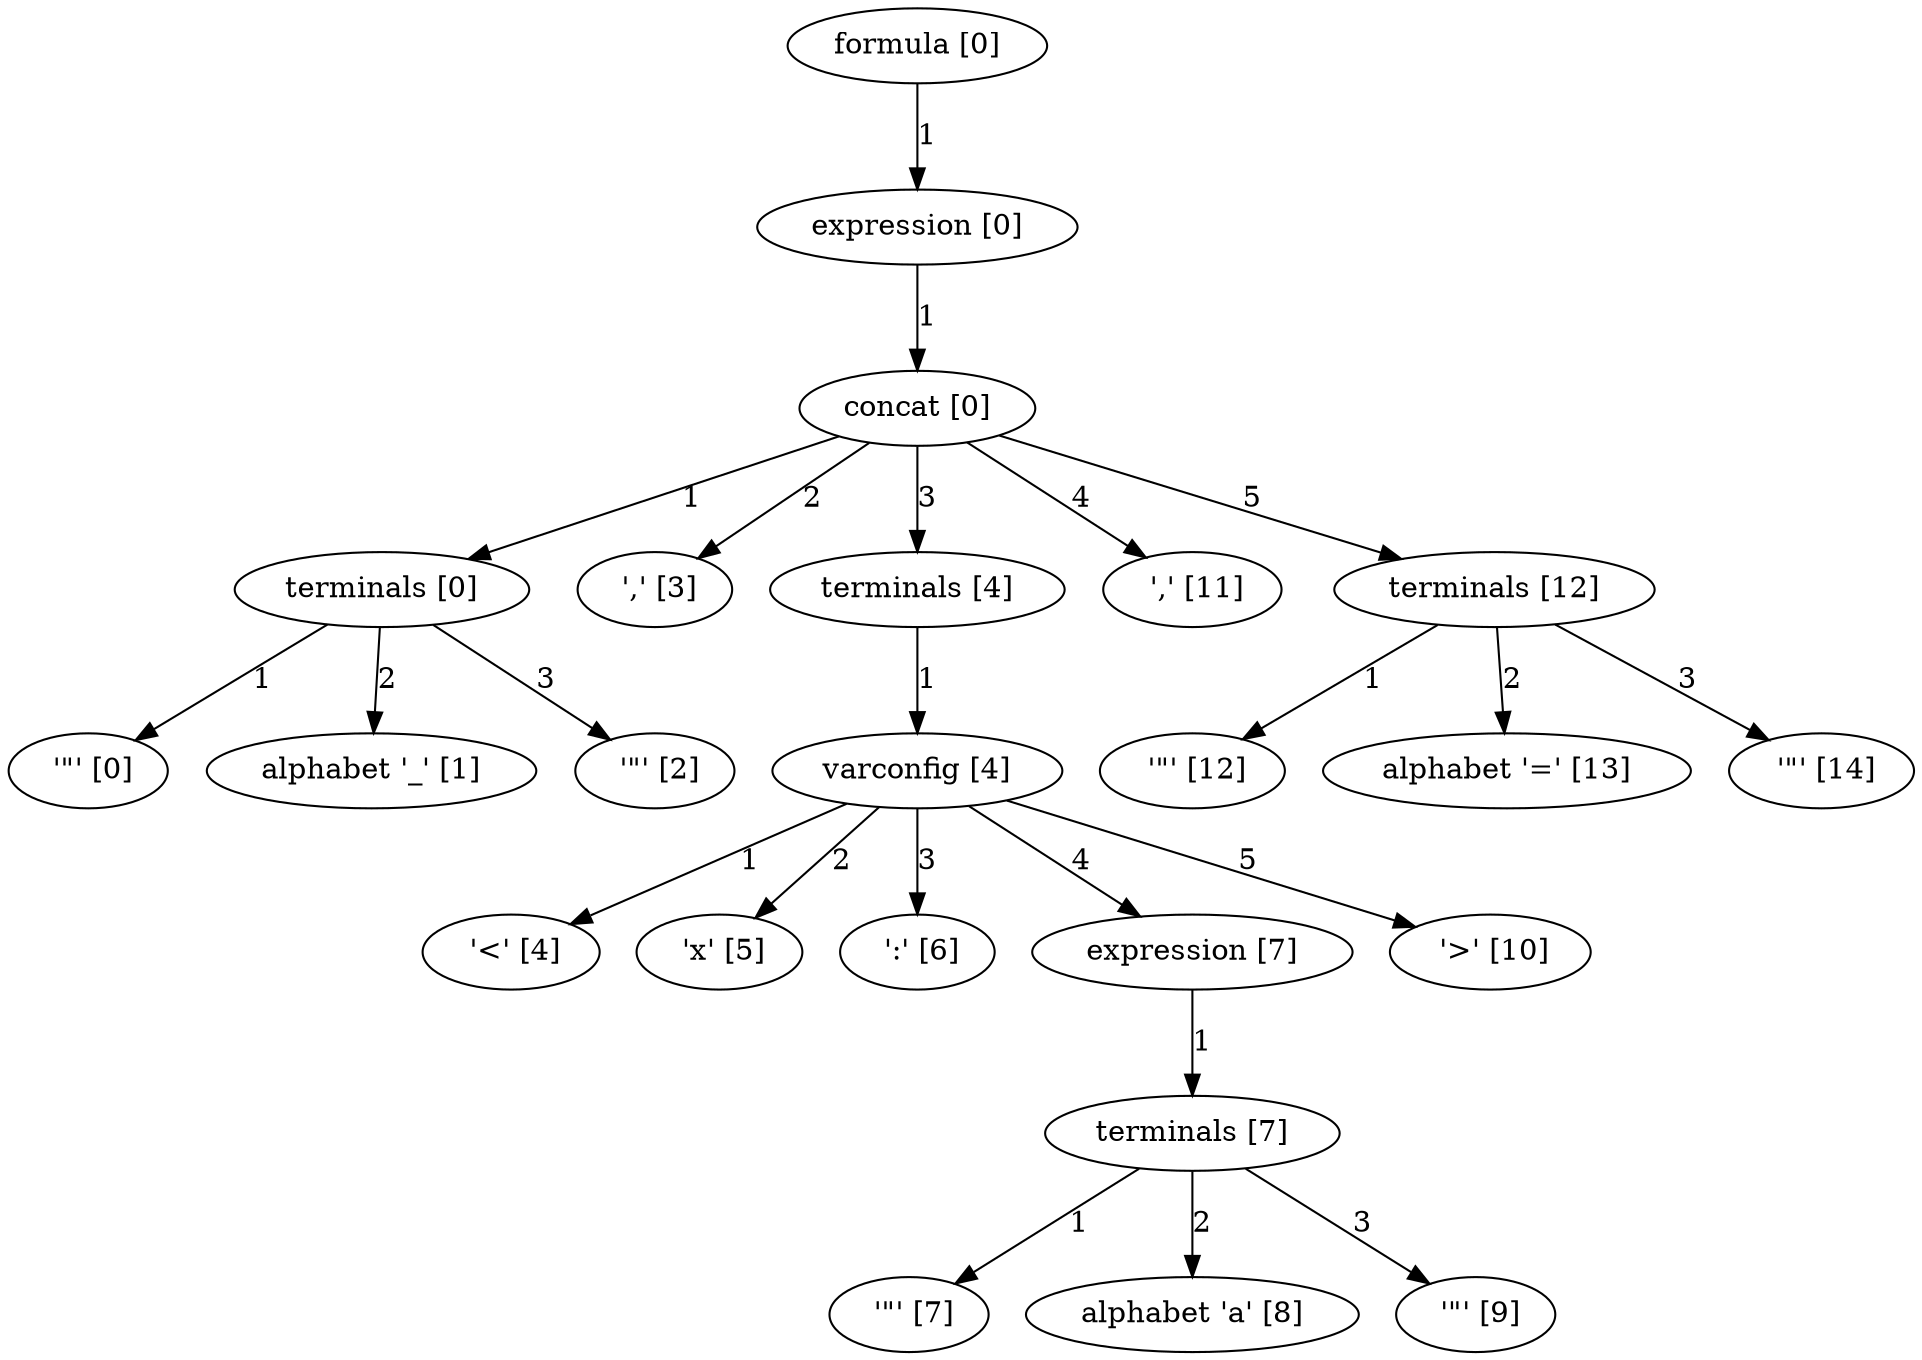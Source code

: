 digraph arpeggio_graph {
139783268156008 [label="formula [0]"];
139783268156008->139783268155464 [label="1"]

139783268155464 [label="expression [0]"];
139783268155464->139783268159136 [label="1"]

139783268159136 [label="concat [0]"];
139783268159136->139783283928872 [label="1"]

139783283928872 [label="terminals [0]"];
139783283928872->139783283876472 [label="1"]

139783283876472 [label=" '\"' [0]"];
139783283928872->139783283876696 [label="2"]

139783283876696 [label="alphabet '_' [1]"];
139783283928872->139783283877032 [label="3"]

139783283877032 [label=" '\"' [2]"];
139783268159136->139783283877256 [label="2"]

139783283877256 [label=" ',' [3]"];
139783268159136->139783268213216 [label="3"]

139783268213216 [label="terminals [4]"];
139783268213216->139783268213080 [label="1"]

139783268213080 [label="varconfig [4]"];
139783268213080->139783283877144 [label="1"]

139783283877144 [label=" '<' [4]"];
139783268213080->139783283877368 [label="2"]

139783283877368 [label=" 'x' [5]"];
139783268213080->139783283877480 [label="3"]

139783283877480 [label=" ':' [6]"];
139783268213080->139783268212808 [label="4"]

139783268212808 [label="expression [7]"];
139783268212808->139783268159272 [label="1"]

139783268159272 [label="terminals [7]"];
139783268159272->139783283878376 [label="1"]

139783283878376 [label=" '\"' [7]"];
139783268159272->139783283879048 [label="2"]

139783283879048 [label="alphabet 'a' [8]"];
139783268159272->139783283879160 [label="3"]

139783283879160 [label=" '\"' [9]"];
139783268213080->139783283879272 [label="5"]

139783283879272 [label=" '>' [10]"];
139783268159136->139783283879384 [label="4"]

139783283879384 [label=" ',' [11]"];
139783268159136->139783268213488 [label="5"]

139783268213488 [label="terminals [12]"];
139783268213488->139783283879496 [label="1"]

139783283879496 [label=" '\"' [12]"];
139783268213488->139783283879608 [label="2"]

139783283879608 [label="alphabet '=' [13]"];
139783268213488->139783283879720 [label="3"]

139783283879720 [label=" '\"' [14]"];
}